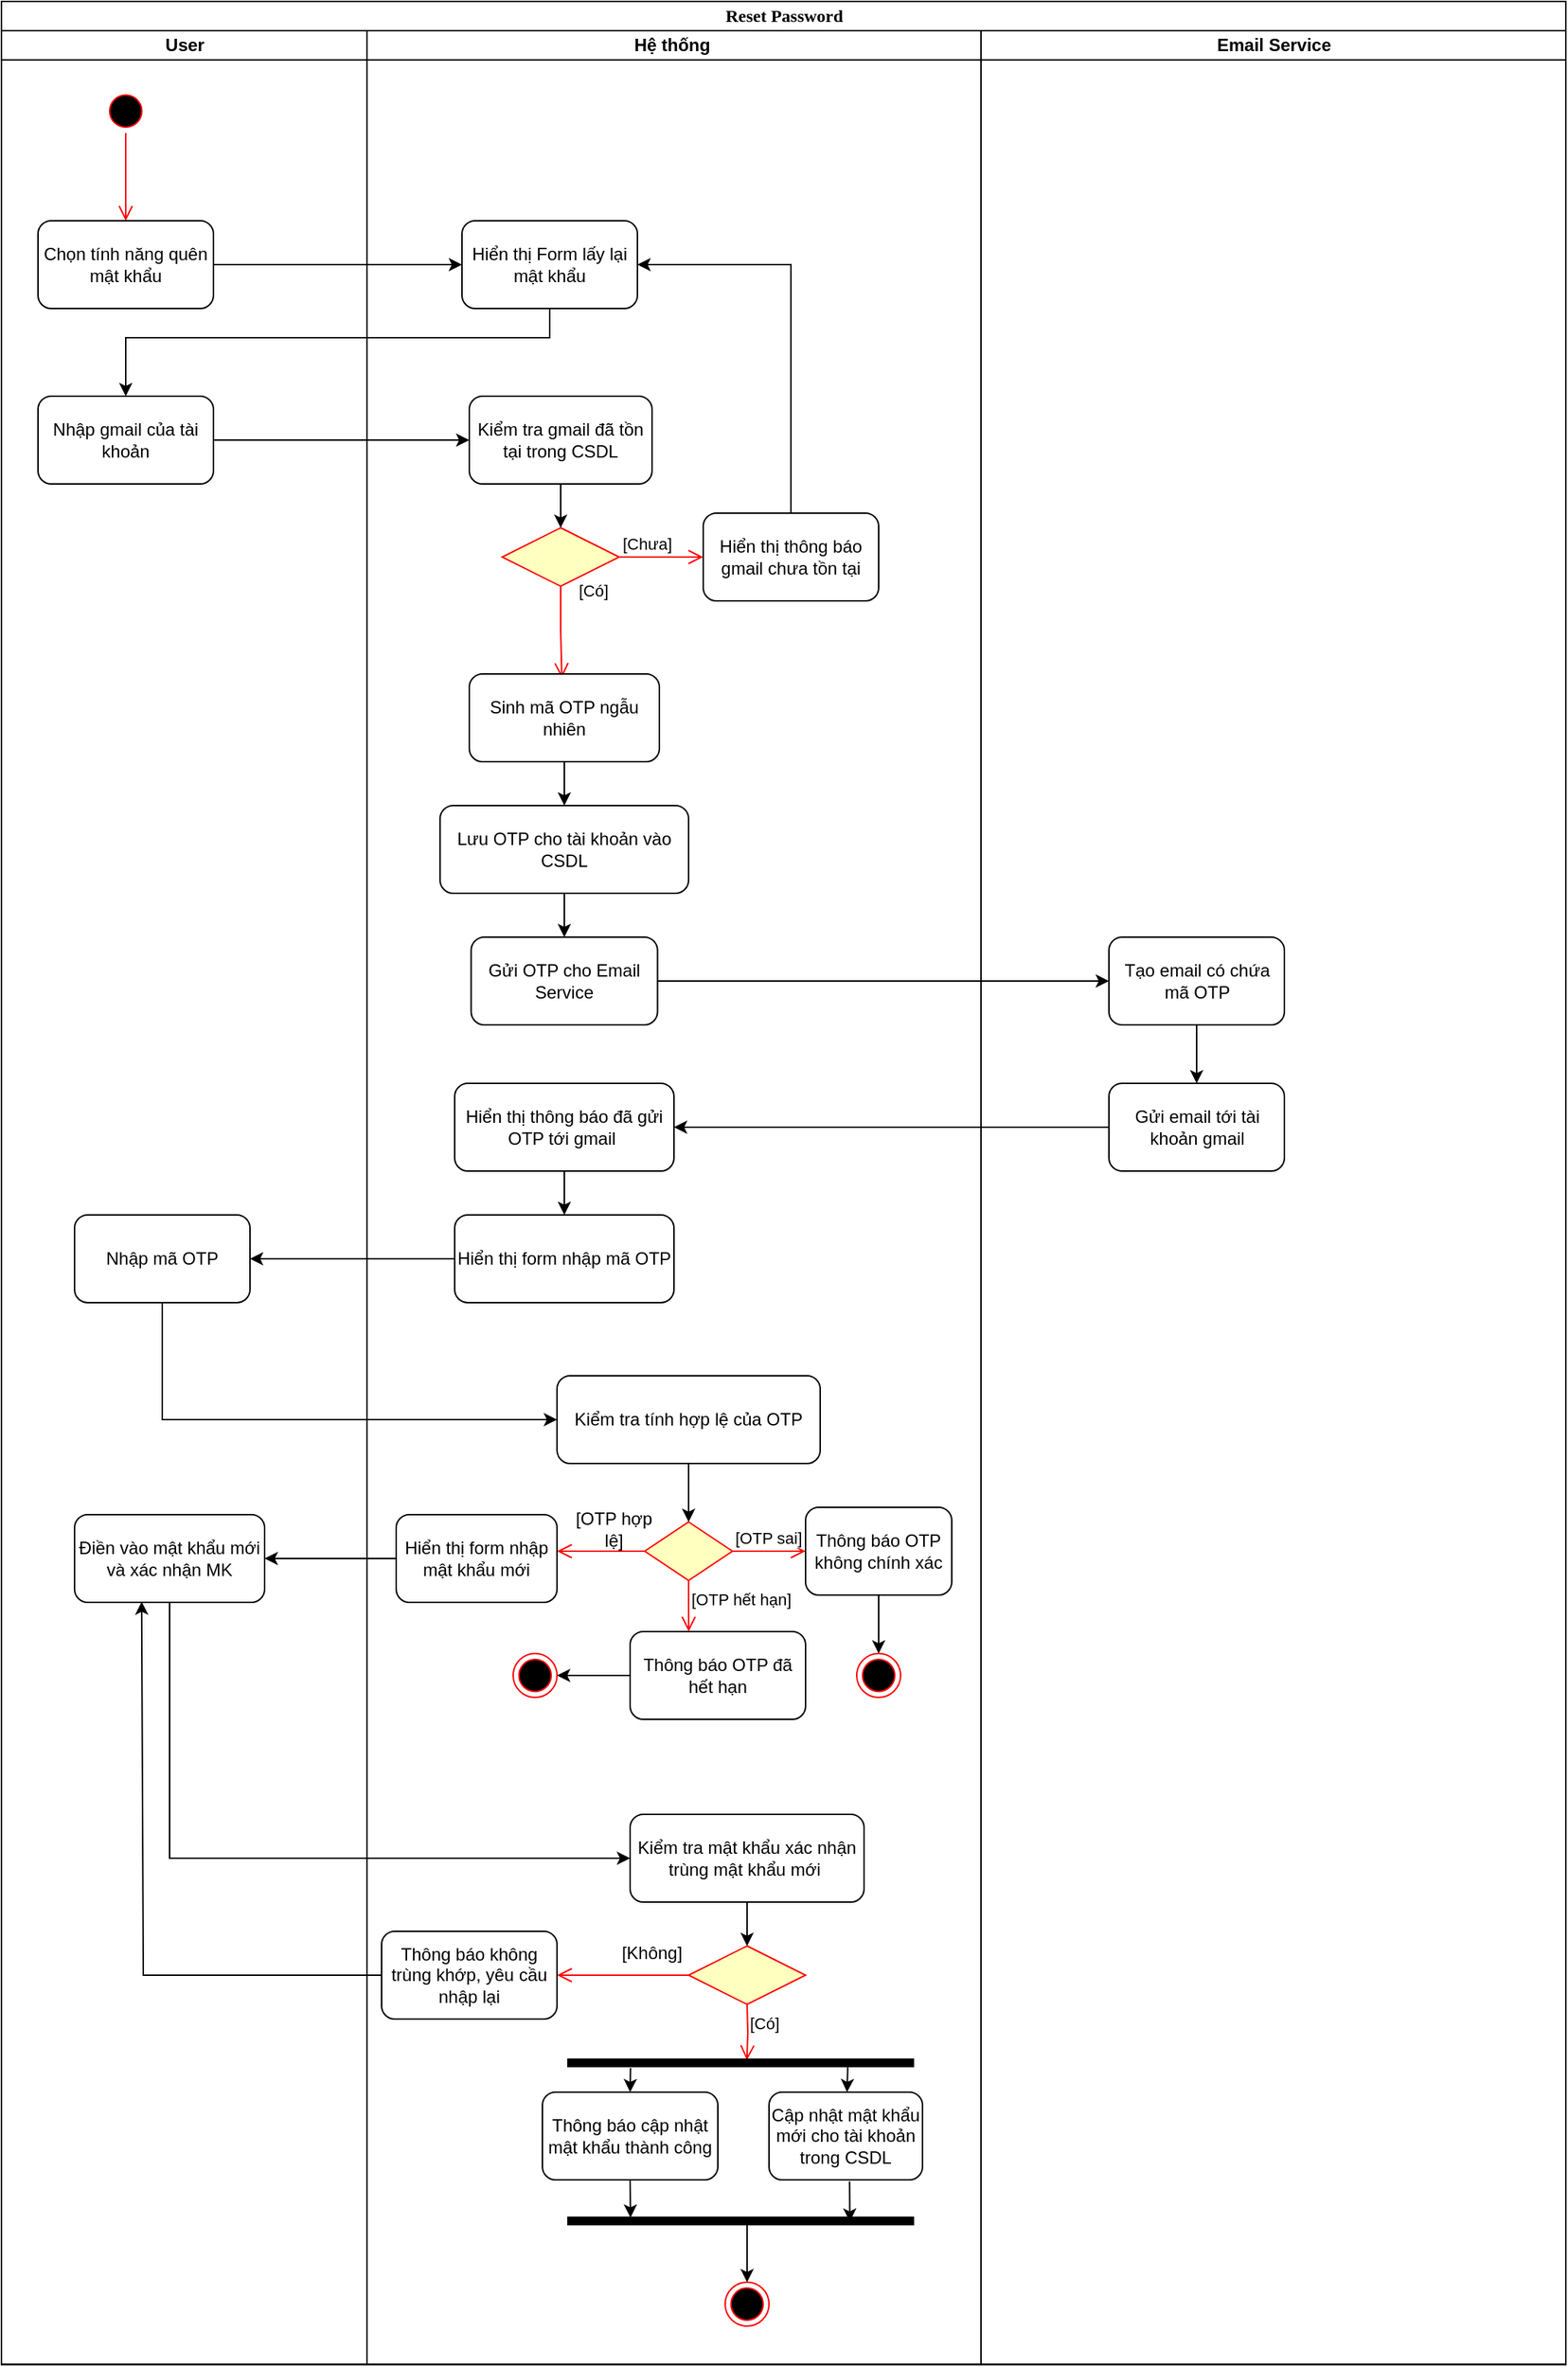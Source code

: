 <mxfile version="27.0.6">
  <diagram name="Page-1" id="0783ab3e-0a74-02c8-0abd-f7b4e66b4bec">
    <mxGraphModel dx="1034" dy="570" grid="1" gridSize="10" guides="1" tooltips="1" connect="1" arrows="1" fold="1" page="1" pageScale="1" pageWidth="850" pageHeight="1100" background="none" math="0" shadow="0">
      <root>
        <mxCell id="0" />
        <mxCell id="1" parent="0" />
        <mxCell id="1c1d494c118603dd-1" value="Reset Password" style="swimlane;html=1;childLayout=stackLayout;startSize=20;rounded=0;shadow=0;comic=0;labelBackgroundColor=none;strokeWidth=1;fontFamily=Verdana;fontSize=12;align=center;" parent="1" vertex="1">
          <mxGeometry x="50" y="50" width="1070" height="1616.255" as="geometry" />
        </mxCell>
        <mxCell id="1c1d494c118603dd-2" value="User" style="swimlane;html=1;startSize=20;" parent="1c1d494c118603dd-1" vertex="1">
          <mxGeometry y="20" width="250" height="1596.255" as="geometry" />
        </mxCell>
        <mxCell id="ZgyF_BlXm0UfIE3mH04B-1" value="" style="ellipse;html=1;shape=startState;fillColor=#000000;strokeColor=#ff0000;" parent="1c1d494c118603dd-2" vertex="1">
          <mxGeometry x="70" y="40" width="30" height="30" as="geometry" />
        </mxCell>
        <mxCell id="ZgyF_BlXm0UfIE3mH04B-2" value="" style="edgeStyle=orthogonalEdgeStyle;html=1;verticalAlign=bottom;endArrow=open;endSize=8;strokeColor=#ff0000;rounded=0;" parent="1c1d494c118603dd-2" source="ZgyF_BlXm0UfIE3mH04B-1" edge="1">
          <mxGeometry relative="1" as="geometry">
            <mxPoint x="85" y="130" as="targetPoint" />
          </mxGeometry>
        </mxCell>
        <mxCell id="ZgyF_BlXm0UfIE3mH04B-3" value="Chọn tính năng quên mật khẩu" style="rounded=1;whiteSpace=wrap;html=1;" parent="1c1d494c118603dd-2" vertex="1">
          <mxGeometry x="25" y="130" width="120" height="60" as="geometry" />
        </mxCell>
        <mxCell id="ZgyF_BlXm0UfIE3mH04B-6" value="Nhập gmail của tài khoản" style="rounded=1;whiteSpace=wrap;html=1;" parent="1c1d494c118603dd-2" vertex="1">
          <mxGeometry x="25" y="250" width="120" height="60" as="geometry" />
        </mxCell>
        <mxCell id="ZgyF_BlXm0UfIE3mH04B-92" value="Nhập mã OTP" style="rounded=1;whiteSpace=wrap;html=1;" parent="1c1d494c118603dd-2" vertex="1">
          <mxGeometry x="50" y="810.0" width="120" height="60" as="geometry" />
        </mxCell>
        <mxCell id="ZgyF_BlXm0UfIE3mH04B-108" value="Điền vào mật khẩu mới và xác nhận MK" style="rounded=1;whiteSpace=wrap;html=1;" parent="1c1d494c118603dd-2" vertex="1">
          <mxGeometry x="50" y="1015" width="130" height="60" as="geometry" />
        </mxCell>
        <mxCell id="1c1d494c118603dd-3" value="Hệ thống&amp;nbsp;" style="swimlane;html=1;startSize=20;" parent="1c1d494c118603dd-1" vertex="1">
          <mxGeometry x="250" y="20" width="420" height="1596.255" as="geometry" />
        </mxCell>
        <mxCell id="ZgyF_BlXm0UfIE3mH04B-4" value="Hiển thị Form lấy lại mật khẩu" style="rounded=1;whiteSpace=wrap;html=1;" parent="1c1d494c118603dd-3" vertex="1">
          <mxGeometry x="65" y="130" width="120" height="60" as="geometry" />
        </mxCell>
        <mxCell id="ZgyF_BlXm0UfIE3mH04B-9" value="Kiểm tra gmail đã tồn tại trong CSDL" style="rounded=1;whiteSpace=wrap;html=1;" parent="1c1d494c118603dd-3" vertex="1">
          <mxGeometry x="70" y="250" width="125" height="60" as="geometry" />
        </mxCell>
        <mxCell id="ZgyF_BlXm0UfIE3mH04B-11" value="" style="rhombus;whiteSpace=wrap;html=1;fontColor=#000000;fillColor=#ffffc0;strokeColor=#ff0000;" parent="1c1d494c118603dd-3" vertex="1">
          <mxGeometry x="92.5" y="340" width="80" height="40" as="geometry" />
        </mxCell>
        <mxCell id="ZgyF_BlXm0UfIE3mH04B-14" value="" style="endArrow=classic;html=1;rounded=0;exitX=0.5;exitY=1;exitDx=0;exitDy=0;entryX=0.5;entryY=0;entryDx=0;entryDy=0;" parent="1c1d494c118603dd-3" source="ZgyF_BlXm0UfIE3mH04B-9" target="ZgyF_BlXm0UfIE3mH04B-11" edge="1">
          <mxGeometry width="50" height="50" relative="1" as="geometry">
            <mxPoint x="110" y="200" as="sourcePoint" />
            <mxPoint x="160" y="150" as="targetPoint" />
          </mxGeometry>
        </mxCell>
        <mxCell id="ZgyF_BlXm0UfIE3mH04B-15" value="Hiển thị thông báo gmail chưa tồn tại" style="rounded=1;whiteSpace=wrap;html=1;" parent="1c1d494c118603dd-3" vertex="1">
          <mxGeometry x="230" y="330" width="120" height="60" as="geometry" />
        </mxCell>
        <mxCell id="ZgyF_BlXm0UfIE3mH04B-16" value="" style="endArrow=classic;html=1;rounded=0;exitX=0.5;exitY=0;exitDx=0;exitDy=0;entryX=1;entryY=0.5;entryDx=0;entryDy=0;" parent="1c1d494c118603dd-3" source="ZgyF_BlXm0UfIE3mH04B-15" target="ZgyF_BlXm0UfIE3mH04B-4" edge="1">
          <mxGeometry width="50" height="50" relative="1" as="geometry">
            <mxPoint x="10" y="320" as="sourcePoint" />
            <mxPoint x="60" y="270" as="targetPoint" />
            <Array as="points">
              <mxPoint x="290" y="160" />
            </Array>
          </mxGeometry>
        </mxCell>
        <mxCell id="ZgyF_BlXm0UfIE3mH04B-13" value="[Có]" style="edgeStyle=orthogonalEdgeStyle;html=1;align=left;verticalAlign=top;endArrow=open;endSize=8;strokeColor=#ff0000;rounded=0;entryX=0.487;entryY=0.045;entryDx=0;entryDy=0;entryPerimeter=0;" parent="1c1d494c118603dd-3" source="ZgyF_BlXm0UfIE3mH04B-11" target="ZgyF_BlXm0UfIE3mH04B-45" edge="1">
          <mxGeometry x="-1" y="14" relative="1" as="geometry">
            <mxPoint x="132.995" y="437.855" as="targetPoint" />
            <mxPoint x="-4" y="-10" as="offset" />
          </mxGeometry>
        </mxCell>
        <mxCell id="ZgyF_BlXm0UfIE3mH04B-12" value="[Chưa]" style="edgeStyle=orthogonalEdgeStyle;html=1;align=left;verticalAlign=bottom;endArrow=open;endSize=8;strokeColor=#ff0000;rounded=0;entryX=0;entryY=0.5;entryDx=0;entryDy=0;" parent="1c1d494c118603dd-3" source="ZgyF_BlXm0UfIE3mH04B-11" target="ZgyF_BlXm0UfIE3mH04B-15" edge="1">
          <mxGeometry x="-1" relative="1" as="geometry">
            <mxPoint x="210" y="330" as="targetPoint" />
            <mxPoint as="offset" />
          </mxGeometry>
        </mxCell>
        <mxCell id="ZgyF_BlXm0UfIE3mH04B-51" value="Gửi OTP cho Email Service" style="rounded=1;whiteSpace=wrap;html=1;" parent="1c1d494c118603dd-3" vertex="1">
          <mxGeometry x="71.25" y="620" width="127.5" height="60" as="geometry" />
        </mxCell>
        <mxCell id="ZgyF_BlXm0UfIE3mH04B-77" value="Thông báo OTP đã hết hạn" style="rounded=1;whiteSpace=wrap;html=1;" parent="1c1d494c118603dd-3" vertex="1">
          <mxGeometry x="180" y="1095" width="120" height="60" as="geometry" />
        </mxCell>
        <mxCell id="ZgyF_BlXm0UfIE3mH04B-45" value="Sinh mã OTP ngẫu nhiên" style="rounded=1;whiteSpace=wrap;html=1;" parent="1c1d494c118603dd-3" vertex="1">
          <mxGeometry x="70" y="440" width="130" height="60" as="geometry" />
        </mxCell>
        <mxCell id="ZgyF_BlXm0UfIE3mH04B-67" value="Lưu OTP cho tài khoản vào CSDL" style="rounded=1;whiteSpace=wrap;html=1;" parent="1c1d494c118603dd-3" vertex="1">
          <mxGeometry x="50" y="530" width="170" height="60" as="geometry" />
        </mxCell>
        <mxCell id="ZgyF_BlXm0UfIE3mH04B-47" value="" style="endArrow=classic;html=1;rounded=0;exitX=0.5;exitY=1;exitDx=0;exitDy=0;" parent="1c1d494c118603dd-3" source="ZgyF_BlXm0UfIE3mH04B-45" target="ZgyF_BlXm0UfIE3mH04B-67" edge="1">
          <mxGeometry width="50" height="50" relative="1" as="geometry">
            <mxPoint x="320" y="540" as="sourcePoint" />
            <mxPoint x="583" y="540" as="targetPoint" />
          </mxGeometry>
        </mxCell>
        <mxCell id="ZgyF_BlXm0UfIE3mH04B-87" value="Hiển thị thông báo đã gửi OTP tới gmail&amp;nbsp;" style="rounded=1;whiteSpace=wrap;html=1;" parent="1c1d494c118603dd-3" vertex="1">
          <mxGeometry x="60" y="720" width="150" height="60" as="geometry" />
        </mxCell>
        <mxCell id="ZgyF_BlXm0UfIE3mH04B-90" value="Hiển thị form nhập mã OTP" style="rounded=1;whiteSpace=wrap;html=1;" parent="1c1d494c118603dd-3" vertex="1">
          <mxGeometry x="60" y="810" width="150" height="60" as="geometry" />
        </mxCell>
        <mxCell id="ZgyF_BlXm0UfIE3mH04B-93" value="Kiểm tra tính hợp lệ của OTP" style="rounded=1;whiteSpace=wrap;html=1;" parent="1c1d494c118603dd-3" vertex="1">
          <mxGeometry x="130" y="920" width="180" height="60" as="geometry" />
        </mxCell>
        <mxCell id="ZgyF_BlXm0UfIE3mH04B-98" style="edgeStyle=orthogonalEdgeStyle;html=1;align=left;verticalAlign=top;endArrow=open;endSize=8;strokeColor=#ff0000;rounded=0;" parent="1c1d494c118603dd-3" source="ZgyF_BlXm0UfIE3mH04B-95" edge="1">
          <mxGeometry relative="1" as="geometry">
            <mxPoint x="130" y="1040" as="targetPoint" />
          </mxGeometry>
        </mxCell>
        <mxCell id="ZgyF_BlXm0UfIE3mH04B-95" value="" style="rhombus;whiteSpace=wrap;html=1;fontColor=#000000;fillColor=#ffffc0;strokeColor=#ff0000;" parent="1c1d494c118603dd-3" vertex="1">
          <mxGeometry x="190" y="1020" width="60" height="40" as="geometry" />
        </mxCell>
        <mxCell id="ZgyF_BlXm0UfIE3mH04B-96" value="[OTP sai]" style="edgeStyle=orthogonalEdgeStyle;html=1;align=left;verticalAlign=bottom;endArrow=open;endSize=8;strokeColor=#ff0000;rounded=0;" parent="1c1d494c118603dd-3" source="ZgyF_BlXm0UfIE3mH04B-95" edge="1">
          <mxGeometry x="-1" relative="1" as="geometry">
            <mxPoint x="300" y="1040" as="targetPoint" />
            <mxPoint as="offset" />
          </mxGeometry>
        </mxCell>
        <mxCell id="ZgyF_BlXm0UfIE3mH04B-97" value="[OTP hết hạn]" style="edgeStyle=orthogonalEdgeStyle;html=1;align=left;verticalAlign=top;endArrow=open;endSize=8;strokeColor=#ff0000;rounded=0;entryX=0.334;entryY=0;entryDx=0;entryDy=0;entryPerimeter=0;" parent="1c1d494c118603dd-3" source="ZgyF_BlXm0UfIE3mH04B-95" target="ZgyF_BlXm0UfIE3mH04B-77" edge="1">
          <mxGeometry x="-1" relative="1" as="geometry">
            <mxPoint x="145" y="1120" as="targetPoint" />
          </mxGeometry>
        </mxCell>
        <mxCell id="ZgyF_BlXm0UfIE3mH04B-99" value="Thông báo OTP không chính xác" style="rounded=1;whiteSpace=wrap;html=1;" parent="1c1d494c118603dd-3" vertex="1">
          <mxGeometry x="300" y="1010" width="100" height="60" as="geometry" />
        </mxCell>
        <mxCell id="ZgyF_BlXm0UfIE3mH04B-101" value="" style="endArrow=classic;html=1;rounded=0;exitX=0.5;exitY=1;exitDx=0;exitDy=0;entryX=0.5;entryY=0;entryDx=0;entryDy=0;" parent="1c1d494c118603dd-3" source="ZgyF_BlXm0UfIE3mH04B-99" edge="1">
          <mxGeometry width="50" height="50" relative="1" as="geometry">
            <mxPoint x="-80" y="990" as="sourcePoint" />
            <mxPoint x="350" y="1110" as="targetPoint" />
          </mxGeometry>
        </mxCell>
        <mxCell id="ZgyF_BlXm0UfIE3mH04B-102" value="" style="endArrow=classic;html=1;rounded=0;exitX=0;exitY=0.5;exitDx=0;exitDy=0;" parent="1c1d494c118603dd-3" source="ZgyF_BlXm0UfIE3mH04B-77" edge="1">
          <mxGeometry width="50" height="50" relative="1" as="geometry">
            <mxPoint x="-80" y="1090" as="sourcePoint" />
            <mxPoint x="130" y="1125" as="targetPoint" />
          </mxGeometry>
        </mxCell>
        <mxCell id="ZgyF_BlXm0UfIE3mH04B-104" value="" style="endArrow=classic;html=1;rounded=0;exitX=0.5;exitY=1;exitDx=0;exitDy=0;entryX=0.5;entryY=0;entryDx=0;entryDy=0;" parent="1c1d494c118603dd-3" source="ZgyF_BlXm0UfIE3mH04B-93" target="ZgyF_BlXm0UfIE3mH04B-95" edge="1">
          <mxGeometry width="50" height="50" relative="1" as="geometry">
            <mxPoint x="-80" y="900" as="sourcePoint" />
            <mxPoint x="-30" y="850" as="targetPoint" />
          </mxGeometry>
        </mxCell>
        <mxCell id="ZgyF_BlXm0UfIE3mH04B-105" value="Hiển thị form nhập mật khẩu mới" style="rounded=1;whiteSpace=wrap;html=1;" parent="1c1d494c118603dd-3" vertex="1">
          <mxGeometry x="20" y="1015" width="110" height="60" as="geometry" />
        </mxCell>
        <mxCell id="ZgyF_BlXm0UfIE3mH04B-111" value="[OTP hợp lệ]" style="text;html=1;align=center;verticalAlign=middle;whiteSpace=wrap;rounded=0;" parent="1c1d494c118603dd-3" vertex="1">
          <mxGeometry x="138.75" y="1010" width="60" height="30" as="geometry" />
        </mxCell>
        <mxCell id="ZgyF_BlXm0UfIE3mH04B-116" value="Kiểm tra mật khẩu xác nhận trùng mật khẩu mới&amp;nbsp;" style="rounded=1;whiteSpace=wrap;html=1;" parent="1c1d494c118603dd-3" vertex="1">
          <mxGeometry x="180" y="1220" width="160" height="60" as="geometry" />
        </mxCell>
        <mxCell id="ZgyF_BlXm0UfIE3mH04B-117" value="" style="rhombus;whiteSpace=wrap;html=1;fontColor=#000000;fillColor=#ffffc0;strokeColor=#ff0000;" parent="1c1d494c118603dd-3" vertex="1">
          <mxGeometry x="220" y="1310" width="80" height="40" as="geometry" />
        </mxCell>
        <mxCell id="ZgyF_BlXm0UfIE3mH04B-118" value="" style="edgeStyle=orthogonalEdgeStyle;html=1;align=left;verticalAlign=bottom;endArrow=open;endSize=8;strokeColor=#ff0000;rounded=0;exitX=0;exitY=0.5;exitDx=0;exitDy=0;" parent="1c1d494c118603dd-3" source="ZgyF_BlXm0UfIE3mH04B-117" edge="1">
          <mxGeometry x="-1" relative="1" as="geometry">
            <mxPoint x="130" y="1330" as="targetPoint" />
          </mxGeometry>
        </mxCell>
        <mxCell id="ZgyF_BlXm0UfIE3mH04B-119" value="[Có]" style="edgeStyle=orthogonalEdgeStyle;html=1;align=left;verticalAlign=top;endArrow=open;endSize=8;strokeColor=#ff0000;rounded=0;entryX=0.868;entryY=0.518;entryDx=0;entryDy=0;entryPerimeter=0;" parent="1c1d494c118603dd-3" target="ZgyF_BlXm0UfIE3mH04B-125" edge="1">
          <mxGeometry x="-1" relative="1" as="geometry">
            <mxPoint x="260" y="1390" as="targetPoint" />
            <mxPoint x="260" y="1350" as="sourcePoint" />
          </mxGeometry>
        </mxCell>
        <mxCell id="ZgyF_BlXm0UfIE3mH04B-120" value="" style="endArrow=classic;html=1;rounded=0;exitX=0.5;exitY=1;exitDx=0;exitDy=0;entryX=0.5;entryY=0;entryDx=0;entryDy=0;" parent="1c1d494c118603dd-3" source="ZgyF_BlXm0UfIE3mH04B-116" target="ZgyF_BlXm0UfIE3mH04B-117" edge="1">
          <mxGeometry width="50" height="50" relative="1" as="geometry">
            <mxPoint x="130" y="1250" as="sourcePoint" />
            <mxPoint x="180" y="1200" as="targetPoint" />
          </mxGeometry>
        </mxCell>
        <mxCell id="ZgyF_BlXm0UfIE3mH04B-122" value="[Không]" style="text;html=1;align=center;verticalAlign=middle;whiteSpace=wrap;rounded=0;" parent="1c1d494c118603dd-3" vertex="1">
          <mxGeometry x="170" y="1300" width="50" height="30" as="geometry" />
        </mxCell>
        <mxCell id="ZgyF_BlXm0UfIE3mH04B-123" value="Thông báo không trùng khớp, yêu cầu nhập lại" style="rounded=1;whiteSpace=wrap;html=1;" parent="1c1d494c118603dd-3" vertex="1">
          <mxGeometry x="10" y="1300" width="120" height="60" as="geometry" />
        </mxCell>
        <mxCell id="ZgyF_BlXm0UfIE3mH04B-125" value="" style="html=1;points=[];perimeter=orthogonalPerimeter;fillColor=strokeColor;rotation=-90;" parent="1c1d494c118603dd-3" vertex="1">
          <mxGeometry x="253.13" y="1271.87" width="5" height="236.25" as="geometry" />
        </mxCell>
        <mxCell id="ZgyF_BlXm0UfIE3mH04B-126" value="Thông báo cập nhật mật khẩu thành công" style="rounded=1;whiteSpace=wrap;html=1;" parent="1c1d494c118603dd-3" vertex="1">
          <mxGeometry x="120" y="1410" width="120" height="60" as="geometry" />
        </mxCell>
        <mxCell id="ZgyF_BlXm0UfIE3mH04B-165" value="Cập nhật mật khẩu mới cho tài khoản trong CSDL" style="rounded=1;whiteSpace=wrap;html=1;" parent="1c1d494c118603dd-3" vertex="1">
          <mxGeometry x="275" y="1410" width="105" height="60" as="geometry" />
        </mxCell>
        <mxCell id="ZgyF_BlXm0UfIE3mH04B-166" value="" style="html=1;points=[];perimeter=orthogonalPerimeter;fillColor=strokeColor;rotation=-90;" parent="1c1d494c118603dd-3" vertex="1">
          <mxGeometry x="253.135" y="1379.995" width="5" height="236.25" as="geometry" />
        </mxCell>
        <mxCell id="ZgyF_BlXm0UfIE3mH04B-167" value="" style="endArrow=classic;html=1;rounded=0;exitX=-0.207;exitY=0.181;exitDx=0;exitDy=0;exitPerimeter=0;entryX=0.5;entryY=0;entryDx=0;entryDy=0;" parent="1c1d494c118603dd-3" source="ZgyF_BlXm0UfIE3mH04B-125" target="ZgyF_BlXm0UfIE3mH04B-126" edge="1">
          <mxGeometry width="50" height="50" relative="1" as="geometry">
            <mxPoint x="200" y="1450" as="sourcePoint" />
            <mxPoint x="250" y="1400" as="targetPoint" />
          </mxGeometry>
        </mxCell>
        <mxCell id="ZgyF_BlXm0UfIE3mH04B-168" value="" style="endArrow=classic;html=1;rounded=0;exitX=-0.113;exitY=0.81;exitDx=0;exitDy=0;exitPerimeter=0;" parent="1c1d494c118603dd-3" source="ZgyF_BlXm0UfIE3mH04B-125" target="ZgyF_BlXm0UfIE3mH04B-165" edge="1">
          <mxGeometry width="50" height="50" relative="1" as="geometry">
            <mxPoint x="320" y="1400" as="sourcePoint" />
            <mxPoint x="320" y="1400" as="targetPoint" />
          </mxGeometry>
        </mxCell>
        <mxCell id="ZgyF_BlXm0UfIE3mH04B-169" value="" style="endArrow=classic;html=1;rounded=0;exitX=0.5;exitY=1;exitDx=0;exitDy=0;entryX=0.95;entryY=0.181;entryDx=0;entryDy=0;entryPerimeter=0;" parent="1c1d494c118603dd-3" source="ZgyF_BlXm0UfIE3mH04B-126" target="ZgyF_BlXm0UfIE3mH04B-166" edge="1">
          <mxGeometry width="50" height="50" relative="1" as="geometry">
            <mxPoint x="190" y="1470" as="sourcePoint" />
            <mxPoint x="190" y="1479" as="targetPoint" />
          </mxGeometry>
        </mxCell>
        <mxCell id="ZgyF_BlXm0UfIE3mH04B-171" value="" style="endArrow=classic;html=1;rounded=0;exitX=0.525;exitY=1.019;exitDx=0;exitDy=0;exitPerimeter=0;entryX=0.415;entryY=0.816;entryDx=0;entryDy=0;entryPerimeter=0;" parent="1c1d494c118603dd-3" source="ZgyF_BlXm0UfIE3mH04B-165" edge="1" target="ZgyF_BlXm0UfIE3mH04B-166">
          <mxGeometry width="50" height="50" relative="1" as="geometry">
            <mxPoint x="330" y="1470" as="sourcePoint" />
            <mxPoint x="330" y="1475" as="targetPoint" />
          </mxGeometry>
        </mxCell>
        <mxCell id="ZgyF_BlXm0UfIE3mH04B-173" value="" style="ellipse;html=1;shape=endState;fillColor=#000000;strokeColor=#ff0000;" parent="1c1d494c118603dd-3" vertex="1">
          <mxGeometry x="245" y="1540" width="30" height="30" as="geometry" />
        </mxCell>
        <mxCell id="ZgyF_BlXm0UfIE3mH04B-172" value="" style="endArrow=classic;html=1;rounded=0;entryX=0.5;entryY=0;entryDx=0;entryDy=0;" parent="1c1d494c118603dd-3" edge="1" target="ZgyF_BlXm0UfIE3mH04B-173">
          <mxGeometry width="50" height="50" relative="1" as="geometry">
            <mxPoint x="260" y="1501" as="sourcePoint" />
            <mxPoint x="261" y="1520" as="targetPoint" />
          </mxGeometry>
        </mxCell>
        <mxCell id="jwzrgDNV3QPYDcqKHRA8-2" value="" style="ellipse;html=1;shape=endState;fillColor=#000000;strokeColor=#ff0000;" vertex="1" parent="1c1d494c118603dd-3">
          <mxGeometry x="335" y="1110" width="30" height="30" as="geometry" />
        </mxCell>
        <mxCell id="jwzrgDNV3QPYDcqKHRA8-3" value="" style="ellipse;html=1;shape=endState;fillColor=#000000;strokeColor=#ff0000;" vertex="1" parent="1c1d494c118603dd-3">
          <mxGeometry x="100" y="1110" width="30" height="30" as="geometry" />
        </mxCell>
        <mxCell id="1c1d494c118603dd-4" value="Email Service" style="swimlane;html=1;startSize=20;" parent="1c1d494c118603dd-1" vertex="1">
          <mxGeometry x="670" y="20" width="400" height="1596.255" as="geometry" />
        </mxCell>
        <mxCell id="ZgyF_BlXm0UfIE3mH04B-83" value="Tạo email có chứa mã OTP" style="rounded=1;whiteSpace=wrap;html=1;" parent="1c1d494c118603dd-4" vertex="1">
          <mxGeometry x="87.5" y="620" width="120" height="60" as="geometry" />
        </mxCell>
        <mxCell id="ZgyF_BlXm0UfIE3mH04B-85" value="Gửi email tới tài khoản gmail" style="rounded=1;whiteSpace=wrap;html=1;" parent="1c1d494c118603dd-4" vertex="1">
          <mxGeometry x="87.5" y="720" width="120" height="60" as="geometry" />
        </mxCell>
        <mxCell id="ZgyF_BlXm0UfIE3mH04B-86" value="" style="endArrow=classic;html=1;rounded=0;exitX=0.5;exitY=1;exitDx=0;exitDy=0;entryX=0.5;entryY=0;entryDx=0;entryDy=0;" parent="1c1d494c118603dd-4" source="ZgyF_BlXm0UfIE3mH04B-83" target="ZgyF_BlXm0UfIE3mH04B-85" edge="1">
          <mxGeometry width="50" height="50" relative="1" as="geometry">
            <mxPoint x="-120" y="610" as="sourcePoint" />
            <mxPoint x="-70" y="560" as="targetPoint" />
          </mxGeometry>
        </mxCell>
        <mxCell id="ZgyF_BlXm0UfIE3mH04B-5" value="" style="endArrow=classic;html=1;rounded=0;exitX=1;exitY=0.5;exitDx=0;exitDy=0;entryX=0;entryY=0.5;entryDx=0;entryDy=0;" parent="1c1d494c118603dd-1" source="ZgyF_BlXm0UfIE3mH04B-3" target="ZgyF_BlXm0UfIE3mH04B-4" edge="1">
          <mxGeometry width="50" height="50" relative="1" as="geometry">
            <mxPoint x="360" y="320" as="sourcePoint" />
            <mxPoint x="410" y="270" as="targetPoint" />
          </mxGeometry>
        </mxCell>
        <mxCell id="ZgyF_BlXm0UfIE3mH04B-7" value="" style="endArrow=classic;html=1;rounded=0;exitX=0.5;exitY=1;exitDx=0;exitDy=0;entryX=0.5;entryY=0;entryDx=0;entryDy=0;" parent="1c1d494c118603dd-1" source="ZgyF_BlXm0UfIE3mH04B-4" target="ZgyF_BlXm0UfIE3mH04B-6" edge="1">
          <mxGeometry width="50" height="50" relative="1" as="geometry">
            <mxPoint x="360" y="320" as="sourcePoint" />
            <mxPoint x="410" y="270" as="targetPoint" />
            <Array as="points">
              <mxPoint x="375" y="230" />
              <mxPoint x="85" y="230" />
            </Array>
          </mxGeometry>
        </mxCell>
        <mxCell id="ZgyF_BlXm0UfIE3mH04B-8" value="" style="endArrow=classic;html=1;rounded=0;exitX=1;exitY=0.5;exitDx=0;exitDy=0;entryX=0;entryY=0.5;entryDx=0;entryDy=0;" parent="1c1d494c118603dd-1" source="ZgyF_BlXm0UfIE3mH04B-6" target="ZgyF_BlXm0UfIE3mH04B-9" edge="1">
          <mxGeometry width="50" height="50" relative="1" as="geometry">
            <mxPoint x="340" y="290" as="sourcePoint" />
            <mxPoint x="300" y="270" as="targetPoint" />
          </mxGeometry>
        </mxCell>
        <mxCell id="ZgyF_BlXm0UfIE3mH04B-84" value="" style="endArrow=classic;html=1;rounded=0;exitX=1;exitY=0.5;exitDx=0;exitDy=0;entryX=0;entryY=0.5;entryDx=0;entryDy=0;" parent="1c1d494c118603dd-1" source="ZgyF_BlXm0UfIE3mH04B-51" target="ZgyF_BlXm0UfIE3mH04B-83" edge="1">
          <mxGeometry width="50" height="50" relative="1" as="geometry">
            <mxPoint x="550" y="630" as="sourcePoint" />
            <mxPoint x="600" y="580" as="targetPoint" />
          </mxGeometry>
        </mxCell>
        <mxCell id="ZgyF_BlXm0UfIE3mH04B-88" value="" style="endArrow=classic;html=1;rounded=0;exitX=0;exitY=0.5;exitDx=0;exitDy=0;entryX=1;entryY=0.5;entryDx=0;entryDy=0;" parent="1c1d494c118603dd-1" source="ZgyF_BlXm0UfIE3mH04B-85" target="ZgyF_BlXm0UfIE3mH04B-87" edge="1">
          <mxGeometry width="50" height="50" relative="1" as="geometry">
            <mxPoint x="430" y="740" as="sourcePoint" />
            <mxPoint x="480" y="690" as="targetPoint" />
          </mxGeometry>
        </mxCell>
        <mxCell id="ZgyF_BlXm0UfIE3mH04B-91" value="" style="endArrow=classic;html=1;rounded=0;exitX=0;exitY=0.5;exitDx=0;exitDy=0;" parent="1c1d494c118603dd-1" source="ZgyF_BlXm0UfIE3mH04B-90" target="ZgyF_BlXm0UfIE3mH04B-92" edge="1">
          <mxGeometry width="50" height="50" relative="1" as="geometry">
            <mxPoint x="320" y="950" as="sourcePoint" />
            <mxPoint x="160" y="860" as="targetPoint" />
          </mxGeometry>
        </mxCell>
        <mxCell id="ZgyF_BlXm0UfIE3mH04B-94" value="" style="endArrow=classic;html=1;rounded=0;exitX=0.5;exitY=1;exitDx=0;exitDy=0;entryX=0;entryY=0.5;entryDx=0;entryDy=0;" parent="1c1d494c118603dd-1" source="ZgyF_BlXm0UfIE3mH04B-92" target="ZgyF_BlXm0UfIE3mH04B-93" edge="1">
          <mxGeometry width="50" height="50" relative="1" as="geometry">
            <mxPoint x="270" y="980" as="sourcePoint" />
            <mxPoint x="320" y="930" as="targetPoint" />
            <Array as="points">
              <mxPoint x="110" y="970" />
            </Array>
          </mxGeometry>
        </mxCell>
        <mxCell id="ZgyF_BlXm0UfIE3mH04B-107" value="" style="endArrow=classic;html=1;rounded=0;exitX=0;exitY=0.5;exitDx=0;exitDy=0;" parent="1c1d494c118603dd-1" source="ZgyF_BlXm0UfIE3mH04B-105" target="ZgyF_BlXm0UfIE3mH04B-108" edge="1">
          <mxGeometry width="50" height="50" relative="1" as="geometry">
            <mxPoint x="170" y="1110" as="sourcePoint" />
            <mxPoint x="180" y="1065" as="targetPoint" />
          </mxGeometry>
        </mxCell>
        <mxCell id="ZgyF_BlXm0UfIE3mH04B-109" value="" style="endArrow=classic;html=1;rounded=0;exitX=0.5;exitY=1;exitDx=0;exitDy=0;entryX=0;entryY=0.5;entryDx=0;entryDy=0;" parent="1c1d494c118603dd-1" source="ZgyF_BlXm0UfIE3mH04B-108" target="ZgyF_BlXm0UfIE3mH04B-116" edge="1">
          <mxGeometry width="50" height="50" relative="1" as="geometry">
            <mxPoint x="170" y="1200" as="sourcePoint" />
            <mxPoint x="290" y="1270.0" as="targetPoint" />
            <Array as="points">
              <mxPoint x="115" y="1270" />
            </Array>
          </mxGeometry>
        </mxCell>
        <mxCell id="ZgyF_BlXm0UfIE3mH04B-124" value="" style="endArrow=classic;html=1;rounded=0;exitX=0;exitY=0.5;exitDx=0;exitDy=0;entryX=0.353;entryY=0.991;entryDx=0;entryDy=0;entryPerimeter=0;" parent="1c1d494c118603dd-1" source="ZgyF_BlXm0UfIE3mH04B-123" target="ZgyF_BlXm0UfIE3mH04B-108" edge="1">
          <mxGeometry width="50" height="50" relative="1" as="geometry">
            <mxPoint x="380" y="1300" as="sourcePoint" />
            <mxPoint x="97" y="1100" as="targetPoint" />
            <Array as="points">
              <mxPoint x="97" y="1350" />
            </Array>
          </mxGeometry>
        </mxCell>
        <mxCell id="ZgyF_BlXm0UfIE3mH04B-82" value="" style="endArrow=classic;html=1;rounded=0;exitX=0.5;exitY=1;exitDx=0;exitDy=0;" parent="1" source="ZgyF_BlXm0UfIE3mH04B-67" edge="1">
          <mxGeometry width="50" height="50" relative="1" as="geometry">
            <mxPoint x="510" y="590" as="sourcePoint" />
            <mxPoint x="435" y="690" as="targetPoint" />
          </mxGeometry>
        </mxCell>
        <mxCell id="ZgyF_BlXm0UfIE3mH04B-89" value="" style="endArrow=classic;html=1;rounded=0;exitX=0.5;exitY=1;exitDx=0;exitDy=0;" parent="1" source="ZgyF_BlXm0UfIE3mH04B-87" edge="1">
          <mxGeometry width="50" height="50" relative="1" as="geometry">
            <mxPoint x="360" y="920" as="sourcePoint" />
            <mxPoint x="435" y="880" as="targetPoint" />
          </mxGeometry>
        </mxCell>
      </root>
    </mxGraphModel>
  </diagram>
</mxfile>
